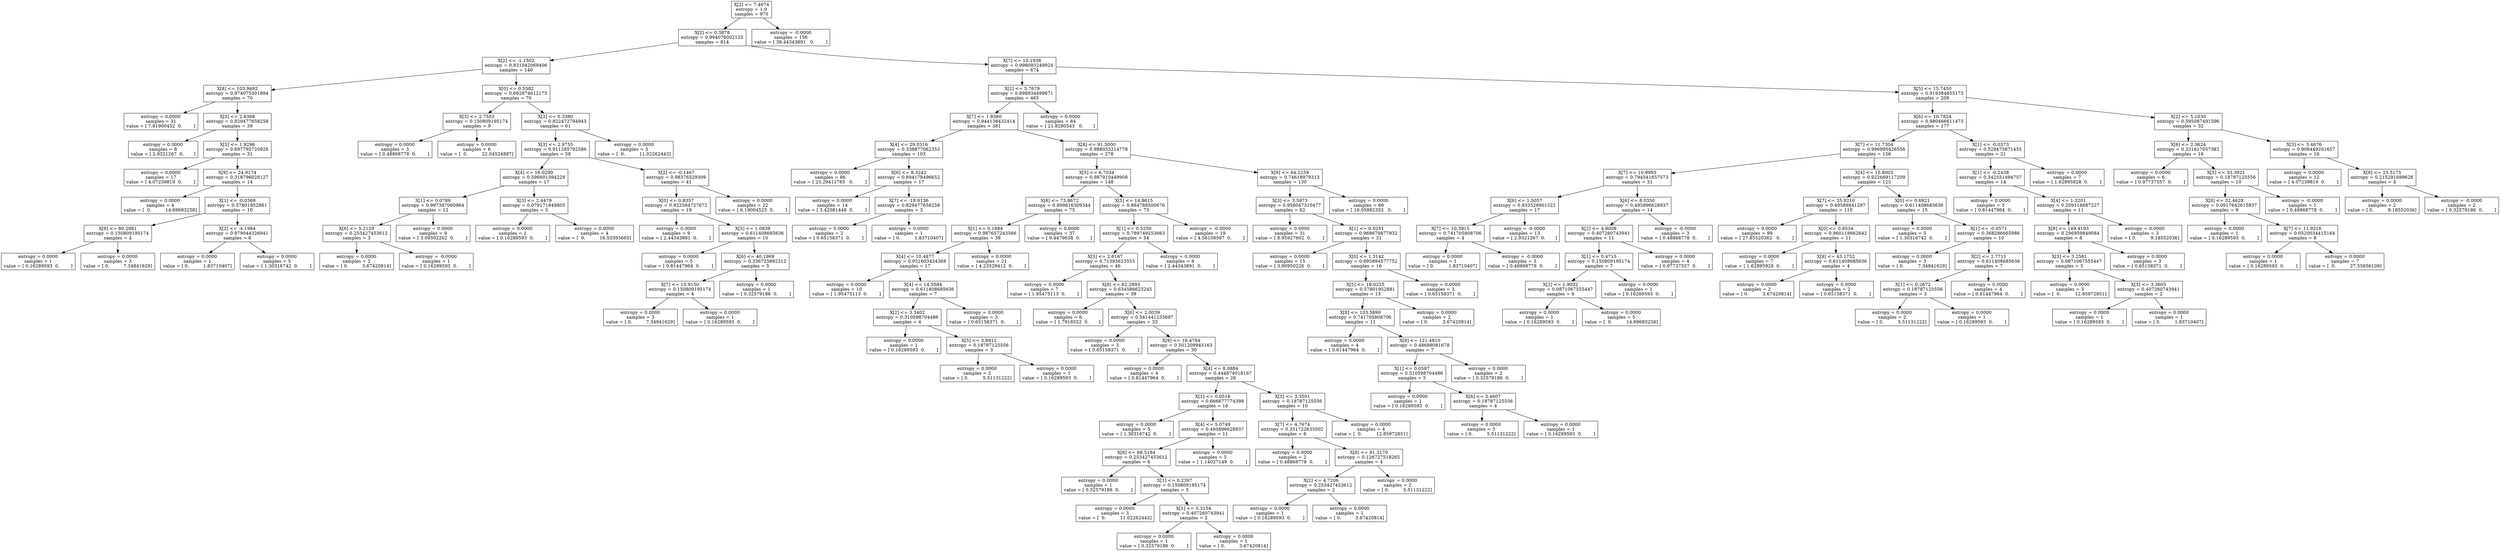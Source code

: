 digraph Tree {
0 [label="X[2] <= 7.4674\nentropy = 1.0\nsamples = 970", shape="box"] ;
1 [label="X[2] <= 0.3878\nentropy = 0.994076002125\nsamples = 814", shape="box"] ;
0 -> 1 ;
2 [label="X[2] <= -1.1502\nentropy = 0.831042069406\nsamples = 140", shape="box"] ;
1 -> 2 ;
3 [label="X[8] <= 103.9492\nentropy = 0.974075301994\nsamples = 70", shape="box"] ;
2 -> 3 ;
4 [label="entropy = 0.0000\nsamples = 31\nvalue = [ 7.81900452  0.        ]", shape="box"] ;
3 -> 4 ;
5 [label="X[3] <= 2.6368\nentropy = 0.829477658258\nsamples = 39", shape="box"] ;
3 -> 5 ;
6 [label="entropy = 0.0000\nsamples = 8\nvalue = [ 2.9321267  0.       ]", shape="box"] ;
5 -> 6 ;
7 [label="X[5] <= 1.9296\nentropy = 0.697795720926\nsamples = 31", shape="box"] ;
5 -> 7 ;
8 [label="entropy = 0.0000\nsamples = 17\nvalue = [ 4.07239819  0.        ]", shape="box"] ;
7 -> 8 ;
9 [label="X[9] <= 24.9174\nentropy = 0.318796028127\nsamples = 14", shape="box"] ;
7 -> 9 ;
10 [label="entropy = 0.0000\nsamples = 4\nvalue = [  0.          14.69683258]", shape="box"] ;
9 -> 10 ;
11 [label="X[1] <= -0.0369\nentropy = 0.57801952881\nsamples = 10", shape="box"] ;
9 -> 11 ;
12 [label="X[9] <= 80.2981\nentropy = 0.150809195174\nsamples = 4", shape="box"] ;
11 -> 12 ;
13 [label="entropy = 0.0000\nsamples = 1\nvalue = [ 0.16289593  0.        ]", shape="box"] ;
12 -> 13 ;
14 [label="entropy = 0.0000\nsamples = 3\nvalue = [ 0.          7.34841629]", shape="box"] ;
12 -> 14 ;
15 [label="X[2] <= -4.1984\nentropy = 0.979044326941\nsamples = 6", shape="box"] ;
11 -> 15 ;
16 [label="entropy = 0.0000\nsamples = 1\nvalue = [ 0.          1.83710407]", shape="box"] ;
15 -> 16 ;
17 [label="entropy = 0.0000\nsamples = 5\nvalue = [ 1.30316742  0.        ]", shape="box"] ;
15 -> 17 ;
18 [label="X[0] <= 0.5582\nentropy = 0.692874612175\nsamples = 70", shape="box"] ;
2 -> 18 ;
19 [label="X[3] <= 2.7553\nentropy = 0.150809195174\nsamples = 9", shape="box"] ;
18 -> 19 ;
20 [label="entropy = 0.0000\nsamples = 3\nvalue = [ 0.48868778  0.        ]", shape="box"] ;
19 -> 20 ;
21 [label="entropy = 0.0000\nsamples = 6\nvalue = [  0.          22.04524887]", shape="box"] ;
19 -> 21 ;
22 [label="X[2] <= 0.3380\nentropy = 0.822472794943\nsamples = 61", shape="box"] ;
18 -> 22 ;
23 [label="X[3] <= 2.9755\nentropy = 0.911285792586\nsamples = 58", shape="box"] ;
22 -> 23 ;
24 [label="X[4] <= 16.0290\nentropy = 0.596601394229\nsamples = 17", shape="box"] ;
23 -> 24 ;
25 [label="X[1] <= 0.0789\nentropy = 0.997397060964\nsamples = 12", shape="box"] ;
24 -> 25 ;
26 [label="X[6] <= 5.2129\nentropy = 0.253427453612\nsamples = 3", shape="box"] ;
25 -> 26 ;
27 [label="entropy = 0.0000\nsamples = 2\nvalue = [ 0.          3.67420814]", shape="box"] ;
26 -> 27 ;
28 [label="entropy = -0.0000\nsamples = 1\nvalue = [ 0.16289593  0.        ]", shape="box"] ;
26 -> 28 ;
29 [label="entropy = 0.0000\nsamples = 9\nvalue = [ 3.09502262  0.        ]", shape="box"] ;
25 -> 29 ;
30 [label="X[3] <= 2.4479\nentropy = 0.079171849805\nsamples = 5", shape="box"] ;
24 -> 30 ;
31 [label="entropy = 0.0000\nsamples = 1\nvalue = [ 0.16289593  0.        ]", shape="box"] ;
30 -> 31 ;
32 [label="entropy = 0.0000\nsamples = 4\nvalue = [  0.          16.53393665]", shape="box"] ;
30 -> 32 ;
33 [label="X[2] <= -0.1467\nentropy = 0.98376529309\nsamples = 41", shape="box"] ;
23 -> 33 ;
34 [label="X[0] <= 0.8357\nentropy = 0.922584727672\nsamples = 19", shape="box"] ;
33 -> 34 ;
35 [label="entropy = 0.0000\nsamples = 9\nvalue = [ 2.44343891  0.        ]", shape="box"] ;
34 -> 35 ;
36 [label="X[5] <= 1.0838\nentropy = 0.611408685636\nsamples = 10", shape="box"] ;
34 -> 36 ;
37 [label="entropy = 0.0000\nsamples = 5\nvalue = [ 0.81447964  0.        ]", shape="box"] ;
36 -> 37 ;
38 [label="X[6] <= 40.1969\nentropy = 0.336725882312\nsamples = 5", shape="box"] ;
36 -> 38 ;
39 [label="X[7] <= 10.9150\nentropy = 0.150809195174\nsamples = 4", shape="box"] ;
38 -> 39 ;
40 [label="entropy = 0.0000\nsamples = 3\nvalue = [ 0.          7.34841629]", shape="box"] ;
39 -> 40 ;
41 [label="entropy = 0.0000\nsamples = 1\nvalue = [ 0.16289593  0.        ]", shape="box"] ;
39 -> 41 ;
42 [label="entropy = 0.0000\nsamples = 1\nvalue = [ 0.32579186  0.        ]", shape="box"] ;
38 -> 42 ;
43 [label="entropy = 0.0000\nsamples = 22\nvalue = [ 6.19004525  0.        ]", shape="box"] ;
33 -> 43 ;
44 [label="entropy = 0.0000\nsamples = 3\nvalue = [  0.          11.02262443]", shape="box"] ;
22 -> 44 ;
45 [label="X[7] <= 10.1938\nentropy = 0.998093249924\nsamples = 674", shape="box"] ;
1 -> 45 ;
46 [label="X[2] <= 5.7679\nentropy = 0.898934499871\nsamples = 465", shape="box"] ;
45 -> 46 ;
47 [label="X[7] <= 1.8360\nentropy = 0.944138432414\nsamples = 381", shape="box"] ;
46 -> 47 ;
48 [label="X[4] <= 29.0316\nentropy = 0.338877062353\nsamples = 103", shape="box"] ;
47 -> 48 ;
49 [label="entropy = 0.0000\nsamples = 86\nvalue = [ 23.29411765   0.        ]", shape="box"] ;
48 -> 49 ;
50 [label="X[6] <= 8.3242\nentropy = 0.894178496652\nsamples = 17", shape="box"] ;
48 -> 50 ;
51 [label="entropy = 0.0000\nsamples = 14\nvalue = [ 3.42081448  0.        ]", shape="box"] ;
50 -> 51 ;
52 [label="X[7] <= -18.9136\nentropy = 0.829477658258\nsamples = 3", shape="box"] ;
50 -> 52 ;
53 [label="entropy = 0.0000\nsamples = 2\nvalue = [ 0.65158371  0.        ]", shape="box"] ;
52 -> 53 ;
54 [label="entropy = 0.0000\nsamples = 1\nvalue = [ 0.          1.83710407]", shape="box"] ;
52 -> 54 ;
55 [label="X[8] <= 91.5000\nentropy = 0.988033214778\nsamples = 278", shape="box"] ;
47 -> 55 ;
56 [label="X[5] <= 6.7034\nentropy = 0.987910449908\nsamples = 148", shape="box"] ;
55 -> 56 ;
57 [label="X[8] <= 73.8672\nentropy = 0.809816309344\nsamples = 75", shape="box"] ;
56 -> 57 ;
58 [label="X[1] <= 0.1884\nentropy = 0.987657243566\nsamples = 38", shape="box"] ;
57 -> 58 ;
59 [label="X[4] <= 10.4877\nentropy = 0.931603434368\nsamples = 17", shape="box"] ;
58 -> 59 ;
60 [label="entropy = 0.0000\nsamples = 10\nvalue = [ 1.95475113  0.        ]", shape="box"] ;
59 -> 60 ;
61 [label="X[4] <= 14.5584\nentropy = 0.611408685636\nsamples = 7", shape="box"] ;
59 -> 61 ;
62 [label="X[2] <= 3.3402\nentropy = 0.310598704486\nsamples = 4", shape="box"] ;
61 -> 62 ;
63 [label="entropy = 0.0000\nsamples = 1\nvalue = [ 0.16289593  0.        ]", shape="box"] ;
62 -> 63 ;
64 [label="X[5] <= 3.8912\nentropy = 0.18787125556\nsamples = 3", shape="box"] ;
62 -> 64 ;
65 [label="entropy = 0.0000\nsamples = 2\nvalue = [ 0.          5.51131222]", shape="box"] ;
64 -> 65 ;
66 [label="entropy = 0.0000\nsamples = 1\nvalue = [ 0.16289593  0.        ]", shape="box"] ;
64 -> 66 ;
67 [label="entropy = 0.0000\nsamples = 3\nvalue = [ 0.65158371  0.        ]", shape="box"] ;
61 -> 67 ;
68 [label="entropy = 0.0000\nsamples = 21\nvalue = [ 4.23529412  0.        ]", shape="box"] ;
58 -> 68 ;
69 [label="entropy = 0.0000\nsamples = 37\nvalue = [ 9.4479638  0.       ]", shape="box"] ;
57 -> 69 ;
70 [label="X[5] <= 14.9615\nentropy = 0.884788500676\nsamples = 73", shape="box"] ;
56 -> 70 ;
71 [label="X[1] <= 0.5250\nentropy = 0.789749253663\nsamples = 54", shape="box"] ;
70 -> 71 ;
72 [label="X[3] <= 2.6167\nentropy = 0.71393623553\nsamples = 46", shape="box"] ;
71 -> 72 ;
73 [label="entropy = 0.0000\nsamples = 7\nvalue = [ 1.95475113  0.        ]", shape="box"] ;
72 -> 73 ;
74 [label="X[8] <= 62.2893\nentropy = 0.634586623245\nsamples = 39", shape="box"] ;
72 -> 74 ;
75 [label="entropy = 0.0000\nsamples = 6\nvalue = [ 1.7918552  0.       ]", shape="box"] ;
74 -> 75 ;
76 [label="X[6] <= 2.0039\nentropy = 0.541441233697\nsamples = 33", shape="box"] ;
74 -> 76 ;
77 [label="entropy = 0.0000\nsamples = 3\nvalue = [ 0.65158371  0.        ]", shape="box"] ;
76 -> 77 ;
78 [label="X[9] <= 16.4764\nentropy = 0.501209945163\nsamples = 30", shape="box"] ;
76 -> 78 ;
79 [label="entropy = 0.0000\nsamples = 4\nvalue = [ 0.81447964  0.        ]", shape="box"] ;
78 -> 79 ;
80 [label="X[4] <= 8.0884\nentropy = 0.444874018167\nsamples = 26", shape="box"] ;
78 -> 80 ;
81 [label="X[1] <= 0.0518\nentropy = 0.666677774398\nsamples = 16", shape="box"] ;
80 -> 81 ;
82 [label="entropy = 0.0000\nsamples = 5\nvalue = [ 1.30316742  0.        ]", shape="box"] ;
81 -> 82 ;
83 [label="X[4] <= 5.0749\nentropy = 0.495896628937\nsamples = 11", shape="box"] ;
81 -> 83 ;
84 [label="X[8] <= 68.5184\nentropy = 0.253427453612\nsamples = 6", shape="box"] ;
83 -> 84 ;
85 [label="entropy = 0.0000\nsamples = 1\nvalue = [ 0.32579186  0.        ]", shape="box"] ;
84 -> 85 ;
86 [label="X[1] <= 0.2397\nentropy = 0.150809195174\nsamples = 5", shape="box"] ;
84 -> 86 ;
87 [label="entropy = 0.0000\nsamples = 3\nvalue = [  0.          11.02262443]", shape="box"] ;
86 -> 87 ;
88 [label="X[1] <= 0.3154\nentropy = 0.407260743941\nsamples = 2", shape="box"] ;
86 -> 88 ;
89 [label="entropy = 0.0000\nsamples = 1\nvalue = [ 0.32579186  0.        ]", shape="box"] ;
88 -> 89 ;
90 [label="entropy = 0.0000\nsamples = 1\nvalue = [ 0.          3.67420814]", shape="box"] ;
88 -> 90 ;
91 [label="entropy = 0.0000\nsamples = 5\nvalue = [ 1.14027149  0.        ]", shape="box"] ;
83 -> 91 ;
92 [label="X[3] <= 3.3591\nentropy = 0.18787125556\nsamples = 10", shape="box"] ;
80 -> 92 ;
93 [label="X[7] <= 4.7674\nentropy = 0.351722635002\nsamples = 6", shape="box"] ;
92 -> 93 ;
94 [label="entropy = 0.0000\nsamples = 2\nvalue = [ 0.48868778  0.        ]", shape="box"] ;
93 -> 94 ;
95 [label="X[8] <= 81.3170\nentropy = 0.126727518265\nsamples = 4", shape="box"] ;
93 -> 95 ;
96 [label="X[2] <= 4.7206\nentropy = 0.253427453612\nsamples = 2", shape="box"] ;
95 -> 96 ;
97 [label="entropy = 0.0000\nsamples = 1\nvalue = [ 0.16289593  0.        ]", shape="box"] ;
96 -> 97 ;
98 [label="entropy = 0.0000\nsamples = 1\nvalue = [ 0.          3.67420814]", shape="box"] ;
96 -> 98 ;
99 [label="entropy = 0.0000\nsamples = 2\nvalue = [ 0.          5.51131222]", shape="box"] ;
95 -> 99 ;
100 [label="entropy = 0.0000\nsamples = 4\nvalue = [  0.          12.85972851]", shape="box"] ;
92 -> 100 ;
101 [label="entropy = 0.0000\nsamples = 8\nvalue = [ 2.44343891  0.        ]", shape="box"] ;
71 -> 101 ;
102 [label="entropy = -0.0000\nsamples = 19\nvalue = [ 4.56108597  0.        ]", shape="box"] ;
70 -> 102 ;
103 [label="X[9] <= 64.2259\nentropy = 0.74618979313\nsamples = 130", shape="box"] ;
55 -> 103 ;
104 [label="X[3] <= 3.5973\nentropy = 0.958047310477\nsamples = 62", shape="box"] ;
103 -> 104 ;
105 [label="entropy = 0.0000\nsamples = 31\nvalue = [ 8.95927602  0.        ]", shape="box"] ;
104 -> 105 ;
106 [label="X[1] <= 0.0251\nentropy = 0.968679877932\nsamples = 31", shape="box"] ;
104 -> 106 ;
107 [label="entropy = 0.0000\nsamples = 15\nvalue = [ 3.90950226  0.        ]", shape="box"] ;
106 -> 107 ;
108 [label="X[0] <= 1.3142\nentropy = 0.695894577752\nsamples = 16", shape="box"] ;
106 -> 108 ;
109 [label="X[5] <= 18.0225\nentropy = 0.57801952881\nsamples = 13", shape="box"] ;
108 -> 109 ;
110 [label="X[8] <= 103.5890\nentropy = 0.741705808706\nsamples = 11", shape="box"] ;
109 -> 110 ;
111 [label="entropy = 0.0000\nsamples = 4\nvalue = [ 0.81447964  0.        ]", shape="box"] ;
110 -> 111 ;
112 [label="X[8] <= 121.4810\nentropy = 0.48689081678\nsamples = 7", shape="box"] ;
110 -> 112 ;
113 [label="X[1] <= 0.0587\nentropy = 0.310598704486\nsamples = 5", shape="box"] ;
112 -> 113 ;
114 [label="entropy = 0.0000\nsamples = 1\nvalue = [ 0.16289593  0.        ]", shape="box"] ;
113 -> 114 ;
115 [label="X[6] <= 3.4607\nentropy = 0.18787125556\nsamples = 4", shape="box"] ;
113 -> 115 ;
116 [label="entropy = 0.0000\nsamples = 3\nvalue = [ 0.          5.51131222]", shape="box"] ;
115 -> 116 ;
117 [label="entropy = 0.0000\nsamples = 1\nvalue = [ 0.16289593  0.        ]", shape="box"] ;
115 -> 117 ;
118 [label="entropy = 0.0000\nsamples = 2\nvalue = [ 0.32579186  0.        ]", shape="box"] ;
112 -> 118 ;
119 [label="entropy = 0.0000\nsamples = 2\nvalue = [ 0.          3.67420814]", shape="box"] ;
109 -> 119 ;
120 [label="entropy = 0.0000\nsamples = 3\nvalue = [ 0.65158371  0.        ]", shape="box"] ;
108 -> 120 ;
121 [label="entropy = 0.0000\nsamples = 68\nvalue = [ 19.05882353   0.        ]", shape="box"] ;
103 -> 121 ;
122 [label="entropy = 0.0000\nsamples = 84\nvalue = [ 21.8280543   0.       ]", shape="box"] ;
46 -> 122 ;
123 [label="X[5] <= 15.7450\nentropy = 0.919384855173\nsamples = 209", shape="box"] ;
45 -> 123 ;
124 [label="X[6] <= 10.7824\nentropy = 0.980466611473\nsamples = 177", shape="box"] ;
123 -> 124 ;
125 [label="X[7] <= 11.7304\nentropy = 0.996995426556\nsamples = 156", shape="box"] ;
124 -> 125 ;
126 [label="X[7] <= 10.9993\nentropy = 0.794541657573\nsamples = 31", shape="box"] ;
125 -> 126 ;
127 [label="X[6] <= 1.5057\nentropy = 0.933528901521\nsamples = 17", shape="box"] ;
126 -> 127 ;
128 [label="X[7] <= 10.3915\nentropy = 0.741705808706\nsamples = 4", shape="box"] ;
127 -> 128 ;
129 [label="entropy = 0.0000\nsamples = 1\nvalue = [ 0.          1.83710407]", shape="box"] ;
128 -> 129 ;
130 [label="entropy = -0.0000\nsamples = 3\nvalue = [ 0.48868778  0.        ]", shape="box"] ;
128 -> 130 ;
131 [label="entropy = -0.0000\nsamples = 13\nvalue = [ 2.9321267  0.       ]", shape="box"] ;
127 -> 131 ;
132 [label="X[6] <= 8.0350\nentropy = 0.495896628937\nsamples = 14", shape="box"] ;
126 -> 132 ;
133 [label="X[2] <= 4.9008\nentropy = 0.407260743941\nsamples = 11", shape="box"] ;
132 -> 133 ;
134 [label="X[1] <= 0.4713\nentropy = 0.150809195174\nsamples = 7", shape="box"] ;
133 -> 134 ;
135 [label="X[2] <= 1.9032\nentropy = 0.0871067555447\nsamples = 6", shape="box"] ;
134 -> 135 ;
136 [label="entropy = 0.0000\nsamples = 1\nvalue = [ 0.16289593  0.        ]", shape="box"] ;
135 -> 136 ;
137 [label="entropy = 0.0000\nsamples = 5\nvalue = [  0.          14.69683258]", shape="box"] ;
135 -> 137 ;
138 [label="entropy = 0.0000\nsamples = 1\nvalue = [ 0.16289593  0.        ]", shape="box"] ;
134 -> 138 ;
139 [label="entropy = 0.0000\nsamples = 4\nvalue = [ 0.97737557  0.        ]", shape="box"] ;
133 -> 139 ;
140 [label="entropy = -0.0000\nsamples = 3\nvalue = [ 0.48868778  0.        ]", shape="box"] ;
132 -> 140 ;
141 [label="X[4] <= 15.8003\nentropy = 0.922669117209\nsamples = 125", shape="box"] ;
125 -> 141 ;
142 [label="X[7] <= 35.9210\nentropy = 0.49589841297\nsamples = 110", shape="box"] ;
141 -> 142 ;
143 [label="entropy = 0.0000\nsamples = 99\nvalue = [ 27.85520362   0.        ]", shape="box"] ;
142 -> 143 ;
144 [label="X[0] <= 0.8534\nentropy = 0.960118662642\nsamples = 11", shape="box"] ;
142 -> 144 ;
145 [label="entropy = 0.0000\nsamples = 7\nvalue = [ 1.62895928  0.        ]", shape="box"] ;
144 -> 145 ;
146 [label="X[9] <= 43.1752\nentropy = 0.611408685636\nsamples = 4", shape="box"] ;
144 -> 146 ;
147 [label="entropy = 0.0000\nsamples = 2\nvalue = [ 0.          3.67420814]", shape="box"] ;
146 -> 147 ;
148 [label="entropy = 0.0000\nsamples = 2\nvalue = [ 0.65158371  0.        ]", shape="box"] ;
146 -> 148 ;
149 [label="X[0] <= 0.6921\nentropy = 0.611408685636\nsamples = 15", shape="box"] ;
141 -> 149 ;
150 [label="entropy = 0.0000\nsamples = 5\nvalue = [ 1.30316742  0.        ]", shape="box"] ;
149 -> 150 ;
151 [label="X[1] <= -0.0571\nentropy = 0.368286665986\nsamples = 10", shape="box"] ;
149 -> 151 ;
152 [label="entropy = 0.0000\nsamples = 3\nvalue = [ 0.          7.34841629]", shape="box"] ;
151 -> 152 ;
153 [label="X[2] <= 2.7711\nentropy = 0.611408685636\nsamples = 7", shape="box"] ;
151 -> 153 ;
154 [label="X[1] <= 0.2672\nentropy = 0.18787125556\nsamples = 3", shape="box"] ;
153 -> 154 ;
155 [label="entropy = 0.0000\nsamples = 2\nvalue = [ 0.          5.51131222]", shape="box"] ;
154 -> 155 ;
156 [label="entropy = 0.0000\nsamples = 1\nvalue = [ 0.16289593  0.        ]", shape="box"] ;
154 -> 156 ;
157 [label="entropy = 0.0000\nsamples = 4\nvalue = [ 0.81447964  0.        ]", shape="box"] ;
153 -> 157 ;
158 [label="X[1] <= -0.0373\nentropy = 0.529475871455\nsamples = 21", shape="box"] ;
124 -> 158 ;
159 [label="X[1] <= -0.2438\nentropy = 0.342551494757\nsamples = 14", shape="box"] ;
158 -> 159 ;
160 [label="entropy = 0.0000\nsamples = 3\nvalue = [ 0.81447964  0.        ]", shape="box"] ;
159 -> 160 ;
161 [label="X[4] <= 1.3201\nentropy = 0.209118687227\nsamples = 11", shape="box"] ;
159 -> 161 ;
162 [label="X[8] <= 149.4193\nentropy = 0.296959849084\nsamples = 8", shape="box"] ;
161 -> 162 ;
163 [label="X[3] <= 3.2581\nentropy = 0.0871067555447\nsamples = 5", shape="box"] ;
162 -> 163 ;
164 [label="entropy = 0.0000\nsamples = 3\nvalue = [  0.          12.85972851]", shape="box"] ;
163 -> 164 ;
165 [label="X[3] <= 3.3605\nentropy = 0.407260743941\nsamples = 2", shape="box"] ;
163 -> 165 ;
166 [label="entropy = 0.0000\nsamples = 1\nvalue = [ 0.16289593  0.        ]", shape="box"] ;
165 -> 166 ;
167 [label="entropy = 0.0000\nsamples = 1\nvalue = [ 0.          1.83710407]", shape="box"] ;
165 -> 167 ;
168 [label="entropy = 0.0000\nsamples = 3\nvalue = [ 0.65158371  0.        ]", shape="box"] ;
162 -> 168 ;
169 [label="entropy = 0.0000\nsamples = 3\nvalue = [ 0.          9.18552036]", shape="box"] ;
161 -> 169 ;
170 [label="entropy = 0.0000\nsamples = 7\nvalue = [ 1.62895928  0.        ]", shape="box"] ;
158 -> 170 ;
171 [label="X[2] <= 5.1030\nentropy = 0.595087491596\nsamples = 32", shape="box"] ;
123 -> 171 ;
172 [label="X[6] <= 2.3624\nentropy = 0.331617057382\nsamples = 16", shape="box"] ;
171 -> 172 ;
173 [label="entropy = 0.0000\nsamples = 6\nvalue = [ 0.97737557  0.        ]", shape="box"] ;
172 -> 173 ;
174 [label="X[5] <= 33.3921\nentropy = 0.18787125556\nsamples = 10", shape="box"] ;
172 -> 174 ;
175 [label="X[8] <= 32.4628\nentropy = 0.0917642615837\nsamples = 9", shape="box"] ;
174 -> 175 ;
176 [label="entropy = 0.0000\nsamples = 1\nvalue = [ 0.16289593  0.        ]", shape="box"] ;
175 -> 176 ;
177 [label="X[7] <= 11.9316\nentropy = 0.0520034415164\nsamples = 8", shape="box"] ;
175 -> 177 ;
178 [label="entropy = 0.0000\nsamples = 1\nvalue = [ 0.16289593  0.        ]", shape="box"] ;
177 -> 178 ;
179 [label="entropy = 0.0000\nsamples = 7\nvalue = [  0.          27.55656109]", shape="box"] ;
177 -> 179 ;
180 [label="entropy = -0.0000\nsamples = 1\nvalue = [ 0.48868778  0.        ]", shape="box"] ;
174 -> 180 ;
181 [label="X[3] <= 3.4676\nentropy = 0.908449201657\nsamples = 16", shape="box"] ;
171 -> 181 ;
182 [label="entropy = 0.0000\nsamples = 12\nvalue = [ 4.07239819  0.        ]", shape="box"] ;
181 -> 182 ;
183 [label="X[9] <= 23.5175\nentropy = 0.215291699628\nsamples = 4", shape="box"] ;
181 -> 183 ;
184 [label="entropy = 0.0000\nsamples = 2\nvalue = [ 0.          9.18552036]", shape="box"] ;
183 -> 184 ;
185 [label="entropy = -0.0000\nsamples = 2\nvalue = [ 0.32579186  0.        ]", shape="box"] ;
183 -> 185 ;
186 [label="entropy = -0.0000\nsamples = 156\nvalue = [ 38.44343891   0.        ]", shape="box"] ;
0 -> 186 ;
}